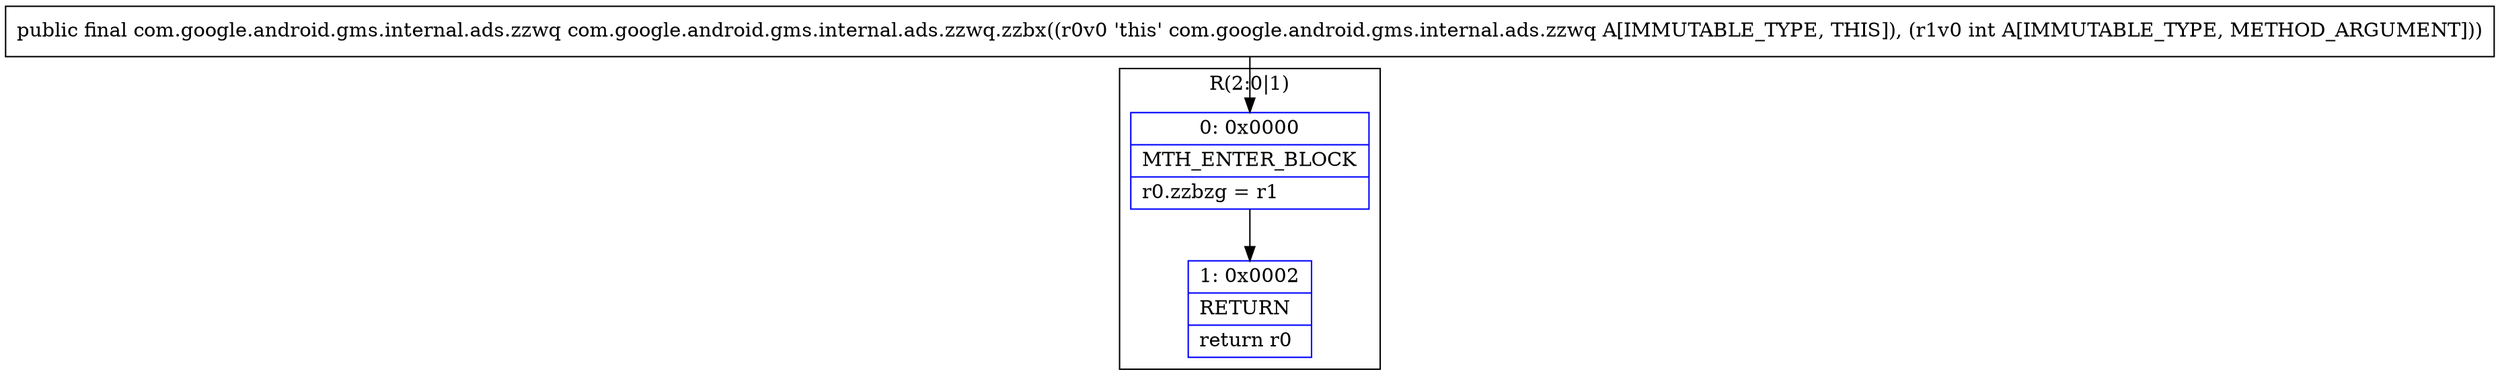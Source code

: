 digraph "CFG forcom.google.android.gms.internal.ads.zzwq.zzbx(I)Lcom\/google\/android\/gms\/internal\/ads\/zzwq;" {
subgraph cluster_Region_930399171 {
label = "R(2:0|1)";
node [shape=record,color=blue];
Node_0 [shape=record,label="{0\:\ 0x0000|MTH_ENTER_BLOCK\l|r0.zzbzg = r1\l}"];
Node_1 [shape=record,label="{1\:\ 0x0002|RETURN\l|return r0\l}"];
}
MethodNode[shape=record,label="{public final com.google.android.gms.internal.ads.zzwq com.google.android.gms.internal.ads.zzwq.zzbx((r0v0 'this' com.google.android.gms.internal.ads.zzwq A[IMMUTABLE_TYPE, THIS]), (r1v0 int A[IMMUTABLE_TYPE, METHOD_ARGUMENT])) }"];
MethodNode -> Node_0;
Node_0 -> Node_1;
}

